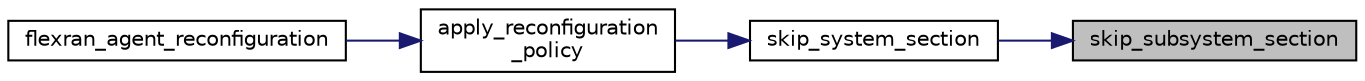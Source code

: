 digraph "skip_subsystem_section"
{
 // LATEX_PDF_SIZE
  edge [fontname="Helvetica",fontsize="10",labelfontname="Helvetica",labelfontsize="10"];
  node [fontname="Helvetica",fontsize="10",shape=record];
  rankdir="RL";
  Node1 [label="skip_subsystem_section",height=0.2,width=0.4,color="black", fillcolor="grey75", style="filled", fontcolor="black",tooltip=" "];
  Node1 -> Node2 [dir="back",color="midnightblue",fontsize="10",style="solid",fontname="Helvetica"];
  Node2 [label="skip_system_section",height=0.2,width=0.4,color="black", fillcolor="white", style="filled",URL="$flexran__agent__common__internal_8h.html#aff4393a324e29322d90c5fcb67de1d9d",tooltip=" "];
  Node2 -> Node3 [dir="back",color="midnightblue",fontsize="10",style="solid",fontname="Helvetica"];
  Node3 [label="apply_reconfiguration\l_policy",height=0.2,width=0.4,color="black", fillcolor="white", style="filled",URL="$flexran__agent__common__internal_8h.html#a682de27773fed140e9e3eeb48e6fef6e",tooltip=" "];
  Node3 -> Node4 [dir="back",color="midnightblue",fontsize="10",style="solid",fontname="Helvetica"];
  Node4 [label="flexran_agent_reconfiguration",height=0.2,width=0.4,color="black", fillcolor="white", style="filled",URL="$flexran__agent__common_8h.html#a8356c64dcceec494047f968af44750b7",tooltip=" "];
}

